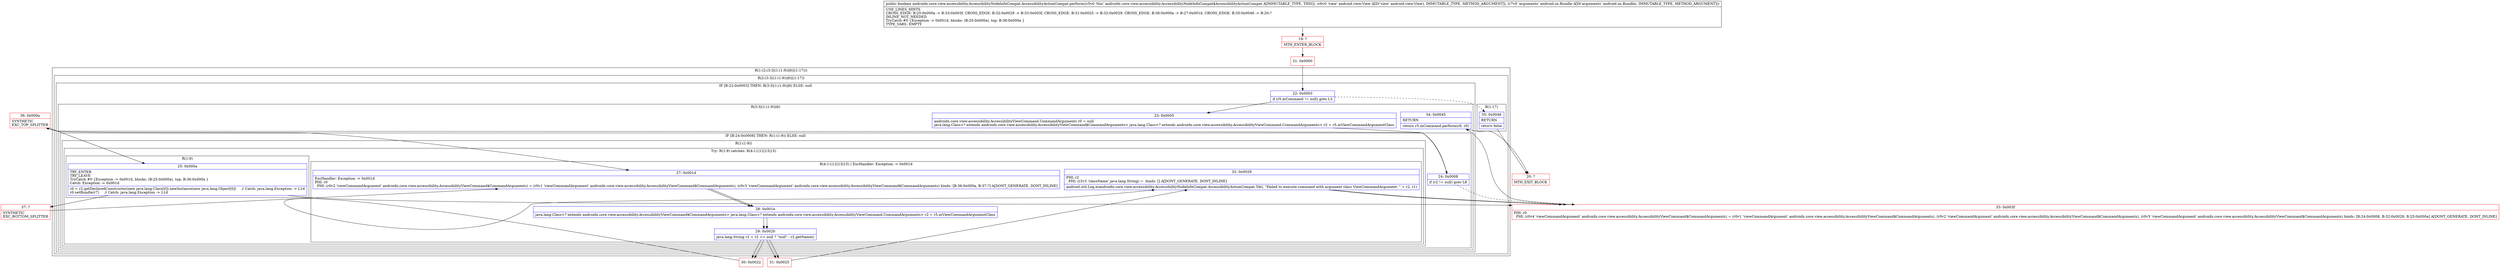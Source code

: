 digraph "CFG forandroidx.core.view.accessibility.AccessibilityNodeInfoCompat.AccessibilityActionCompat.perform(Landroid\/view\/View;Landroid\/os\/Bundle;)Z" {
subgraph cluster_Region_1275285160 {
label = "R(1:(2:(3:3|(1:(1:9))|6)|(1:17)))";
node [shape=record,color=blue];
subgraph cluster_Region_737465611 {
label = "R(2:(3:3|(1:(1:9))|6)|(1:17))";
node [shape=record,color=blue];
subgraph cluster_IfRegion_1804242476 {
label = "IF [B:22:0x0003] THEN: R(3:3|(1:(1:9))|6) ELSE: null";
node [shape=record,color=blue];
Node_22 [shape=record,label="{22\:\ 0x0003|if (r5.mCommand != null) goto L3\l}"];
subgraph cluster_Region_779629718 {
label = "R(3:3|(1:(1:9))|6)";
node [shape=record,color=blue];
Node_23 [shape=record,label="{23\:\ 0x0005|androidx.core.view.accessibility.AccessibilityViewCommand.CommandArguments r0 = null\ljava.lang.Class\<? extends androidx.core.view.accessibility.AccessibilityViewCommand$CommandArguments\> java.lang.Class\<? extends androidx.core.view.accessibility.AccessibilityViewCommand.CommandArguments\> r2 = r5.mViewCommandArgumentClass\l}"];
subgraph cluster_IfRegion_838069626 {
label = "IF [B:24:0x0008] THEN: R(1:(1:9)) ELSE: null";
node [shape=record,color=blue];
Node_24 [shape=record,label="{24\:\ 0x0008|if (r2 != null) goto L8\l}"];
subgraph cluster_Region_1296639753 {
label = "R(1:(1:9))";
node [shape=record,color=blue];
subgraph cluster_TryCatchRegion_468276742 {
label = "Try: R(1:9) catches: R(4:11|12|13|15)";
node [shape=record,color=blue];
subgraph cluster_Region_827801507 {
label = "R(1:9)";
node [shape=record,color=blue];
Node_25 [shape=record,label="{25\:\ 0x000a|TRY_ENTER\lTRY_LEAVE\lTryCatch #0 \{Exception \-\> 0x001d, blocks: (B:25:0x000a), top: B:36:0x000a \}\lCatch: Exception \-\> 0x001d\l|r0 = r2.getDeclaredConstructor(new java.lang.Class[0]).newInstance(new java.lang.Object[0])     \/\/ Catch: java.lang.Exception \-\> L1d\lr0.setBundle(r7)     \/\/ Catch: java.lang.Exception \-\> L1d\l}"];
}
subgraph cluster_Region_1116965077 {
label = "R(4:11|12|13|15) | ExcHandler: Exception \-\> 0x001d\l";
node [shape=record,color=blue];
Node_27 [shape=record,label="{27\:\ 0x001d|ExcHandler: Exception \-\> 0x001d\lPHI: r0 \l  PHI: (r0v2 'viewCommandArgument' androidx.core.view.accessibility.AccessibilityViewCommand$CommandArguments) = (r0v1 'viewCommandArgument' androidx.core.view.accessibility.AccessibilityViewCommand$CommandArguments), (r0v3 'viewCommandArgument' androidx.core.view.accessibility.AccessibilityViewCommand$CommandArguments) binds: [B:36:0x000a, B:37:?] A[DONT_GENERATE, DONT_INLINE]\l}"];
Node_28 [shape=record,label="{28\:\ 0x001e|java.lang.Class\<? extends androidx.core.view.accessibility.AccessibilityViewCommand$CommandArguments\> java.lang.Class\<? extends androidx.core.view.accessibility.AccessibilityViewCommand.CommandArguments\> r2 = r5.mViewCommandArgumentClass\l}"];
Node_29 [shape=record,label="{29\:\ 0x0020|java.lang.String r2 = r2 == null ? \"null\" : r2.getName()\l}"];
Node_32 [shape=record,label="{32\:\ 0x0029|PHI: r2 \l  PHI: (r2v3 'className' java.lang.String) =  binds: [] A[DONT_GENERATE, DONT_INLINE]\l|android.util.Log.e(androidx.core.view.accessibility.AccessibilityNodeInfoCompat.AccessibilityActionCompat.TAG, \"Failed to execute command with argument class ViewCommandArgument: \" + r2, r1)\l}"];
}
}
}
}
Node_34 [shape=record,label="{34\:\ 0x0045|RETURN\l|return r5.mCommand.perform(r6, r0)\l}"];
}
}
subgraph cluster_Region_381195517 {
label = "R(1:17)";
node [shape=record,color=blue];
Node_35 [shape=record,label="{35\:\ 0x0046|RETURN\l|return false\l}"];
}
}
}
subgraph cluster_Region_1116965077 {
label = "R(4:11|12|13|15) | ExcHandler: Exception \-\> 0x001d\l";
node [shape=record,color=blue];
Node_27 [shape=record,label="{27\:\ 0x001d|ExcHandler: Exception \-\> 0x001d\lPHI: r0 \l  PHI: (r0v2 'viewCommandArgument' androidx.core.view.accessibility.AccessibilityViewCommand$CommandArguments) = (r0v1 'viewCommandArgument' androidx.core.view.accessibility.AccessibilityViewCommand$CommandArguments), (r0v3 'viewCommandArgument' androidx.core.view.accessibility.AccessibilityViewCommand$CommandArguments) binds: [B:36:0x000a, B:37:?] A[DONT_GENERATE, DONT_INLINE]\l}"];
Node_28 [shape=record,label="{28\:\ 0x001e|java.lang.Class\<? extends androidx.core.view.accessibility.AccessibilityViewCommand$CommandArguments\> java.lang.Class\<? extends androidx.core.view.accessibility.AccessibilityViewCommand.CommandArguments\> r2 = r5.mViewCommandArgumentClass\l}"];
Node_29 [shape=record,label="{29\:\ 0x0020|java.lang.String r2 = r2 == null ? \"null\" : r2.getName()\l}"];
Node_32 [shape=record,label="{32\:\ 0x0029|PHI: r2 \l  PHI: (r2v3 'className' java.lang.String) =  binds: [] A[DONT_GENERATE, DONT_INLINE]\l|android.util.Log.e(androidx.core.view.accessibility.AccessibilityNodeInfoCompat.AccessibilityActionCompat.TAG, \"Failed to execute command with argument class ViewCommandArgument: \" + r2, r1)\l}"];
}
Node_19 [shape=record,color=red,label="{19\:\ ?|MTH_ENTER_BLOCK\l}"];
Node_21 [shape=record,color=red,label="{21\:\ 0x0000}"];
Node_33 [shape=record,color=red,label="{33\:\ 0x003f|PHI: r0 \l  PHI: (r0v4 'viewCommandArgument' androidx.core.view.accessibility.AccessibilityViewCommand$CommandArguments) = (r0v1 'viewCommandArgument' androidx.core.view.accessibility.AccessibilityViewCommand$CommandArguments), (r0v2 'viewCommandArgument' androidx.core.view.accessibility.AccessibilityViewCommand$CommandArguments), (r0v3 'viewCommandArgument' androidx.core.view.accessibility.AccessibilityViewCommand$CommandArguments) binds: [B:24:0x0008, B:32:0x0029, B:25:0x000a] A[DONT_GENERATE, DONT_INLINE]\l}"];
Node_20 [shape=record,color=red,label="{20\:\ ?|MTH_EXIT_BLOCK\l}"];
Node_36 [shape=record,color=red,label="{36\:\ 0x000a|SYNTHETIC\lEXC_TOP_SPLITTER\l}"];
Node_37 [shape=record,color=red,label="{37\:\ ?|SYNTHETIC\lEXC_BOTTOM_SPLITTER\l}"];
Node_30 [shape=record,color=red,label="{30\:\ 0x0022}"];
Node_31 [shape=record,color=red,label="{31\:\ 0x0025}"];
MethodNode[shape=record,label="{public boolean androidx.core.view.accessibility.AccessibilityNodeInfoCompat.AccessibilityActionCompat.perform((r5v0 'this' androidx.core.view.accessibility.AccessibilityNodeInfoCompat$AccessibilityActionCompat A[IMMUTABLE_TYPE, THIS]), (r6v0 'view' android.view.View A[D('view' android.view.View), IMMUTABLE_TYPE, METHOD_ARGUMENT]), (r7v0 'arguments' android.os.Bundle A[D('arguments' android.os.Bundle), IMMUTABLE_TYPE, METHOD_ARGUMENT]))  | USE_LINES_HINTS\lCROSS_EDGE: B:25:0x000a \-\> B:33:0x003f, CROSS_EDGE: B:32:0x0029 \-\> B:33:0x003f, CROSS_EDGE: B:31:0x0025 \-\> B:32:0x0029, CROSS_EDGE: B:36:0x000a \-\> B:27:0x001d, CROSS_EDGE: B:35:0x0046 \-\> B:20:?\lINLINE_NOT_NEEDED\lTryCatch #0 \{Exception \-\> 0x001d, blocks: (B:25:0x000a), top: B:36:0x000a \}\lTYPE_VARS: EMPTY\l}"];
MethodNode -> Node_19;Node_22 -> Node_23;
Node_22 -> Node_35[style=dashed];
Node_23 -> Node_24;
Node_24 -> Node_33[style=dashed];
Node_24 -> Node_36;
Node_25 -> Node_33;
Node_25 -> Node_37;
Node_27 -> Node_28;
Node_28 -> Node_29;
Node_29 -> Node_30;
Node_29 -> Node_31;
Node_32 -> Node_33;
Node_34 -> Node_20;
Node_35 -> Node_20;
Node_27 -> Node_28;
Node_28 -> Node_29;
Node_29 -> Node_30;
Node_29 -> Node_31;
Node_32 -> Node_33;
Node_19 -> Node_21;
Node_21 -> Node_22;
Node_33 -> Node_34;
Node_36 -> Node_25;
Node_36 -> Node_27;
Node_37 -> Node_27;
Node_30 -> Node_32;
Node_31 -> Node_32;
}

